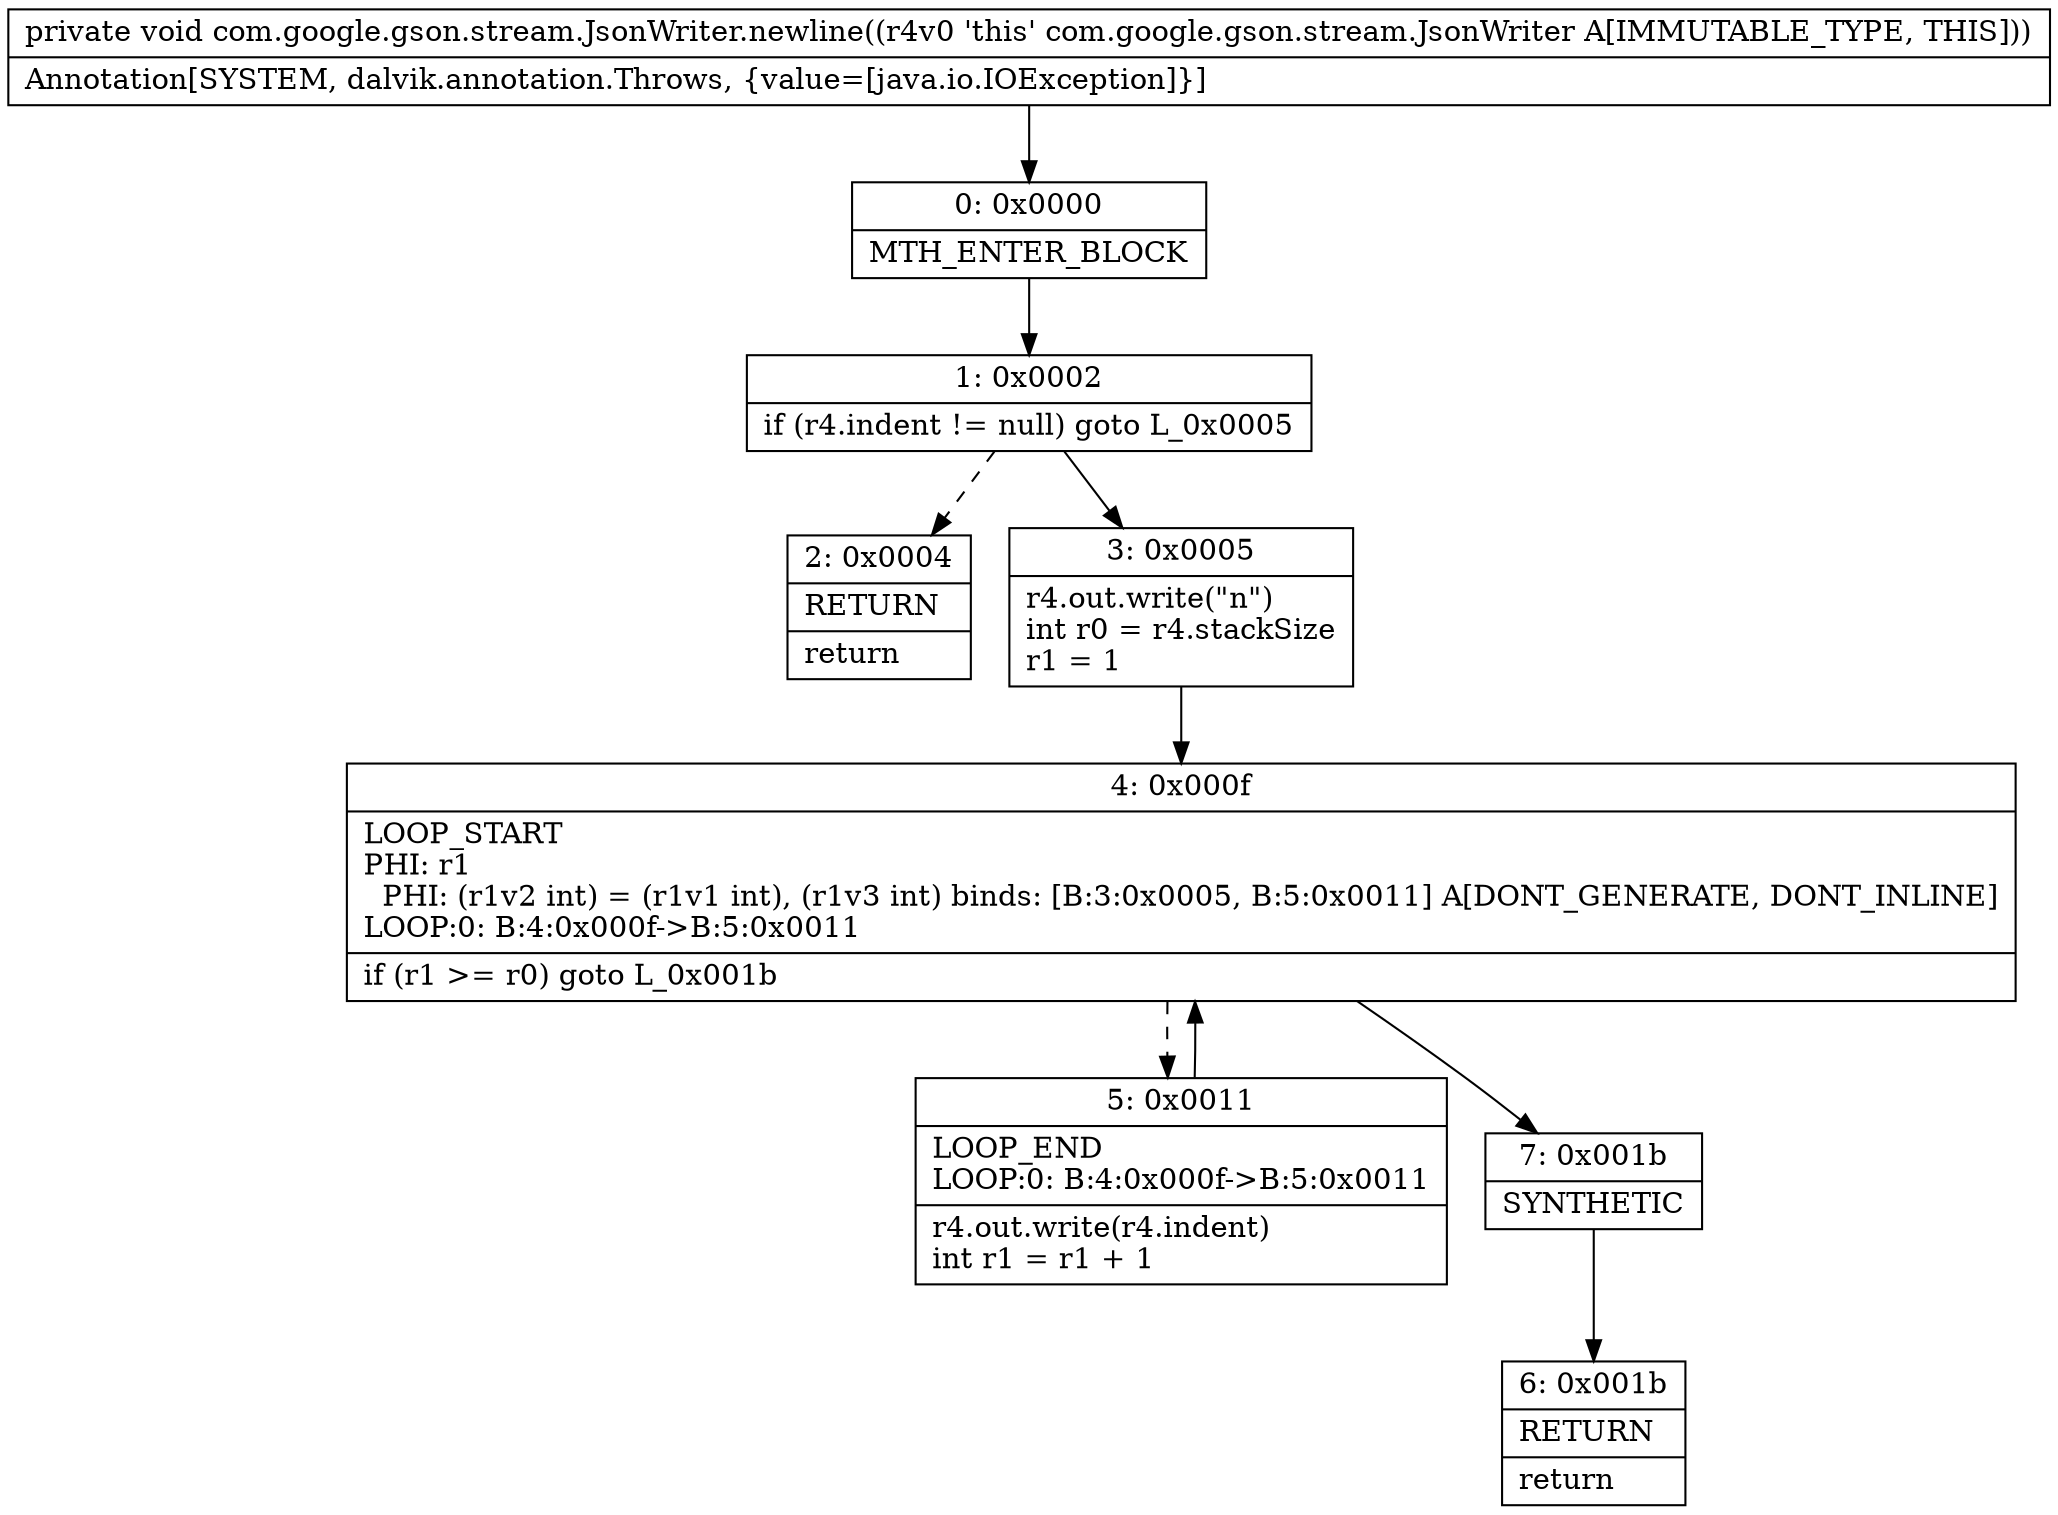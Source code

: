 digraph "CFG forcom.google.gson.stream.JsonWriter.newline()V" {
Node_0 [shape=record,label="{0\:\ 0x0000|MTH_ENTER_BLOCK\l}"];
Node_1 [shape=record,label="{1\:\ 0x0002|if (r4.indent != null) goto L_0x0005\l}"];
Node_2 [shape=record,label="{2\:\ 0x0004|RETURN\l|return\l}"];
Node_3 [shape=record,label="{3\:\ 0x0005|r4.out.write(\"n\")\lint r0 = r4.stackSize\lr1 = 1\l}"];
Node_4 [shape=record,label="{4\:\ 0x000f|LOOP_START\lPHI: r1 \l  PHI: (r1v2 int) = (r1v1 int), (r1v3 int) binds: [B:3:0x0005, B:5:0x0011] A[DONT_GENERATE, DONT_INLINE]\lLOOP:0: B:4:0x000f\-\>B:5:0x0011\l|if (r1 \>= r0) goto L_0x001b\l}"];
Node_5 [shape=record,label="{5\:\ 0x0011|LOOP_END\lLOOP:0: B:4:0x000f\-\>B:5:0x0011\l|r4.out.write(r4.indent)\lint r1 = r1 + 1\l}"];
Node_6 [shape=record,label="{6\:\ 0x001b|RETURN\l|return\l}"];
Node_7 [shape=record,label="{7\:\ 0x001b|SYNTHETIC\l}"];
MethodNode[shape=record,label="{private void com.google.gson.stream.JsonWriter.newline((r4v0 'this' com.google.gson.stream.JsonWriter A[IMMUTABLE_TYPE, THIS]))  | Annotation[SYSTEM, dalvik.annotation.Throws, \{value=[java.io.IOException]\}]\l}"];
MethodNode -> Node_0;
Node_0 -> Node_1;
Node_1 -> Node_2[style=dashed];
Node_1 -> Node_3;
Node_3 -> Node_4;
Node_4 -> Node_5[style=dashed];
Node_4 -> Node_7;
Node_5 -> Node_4;
Node_7 -> Node_6;
}

